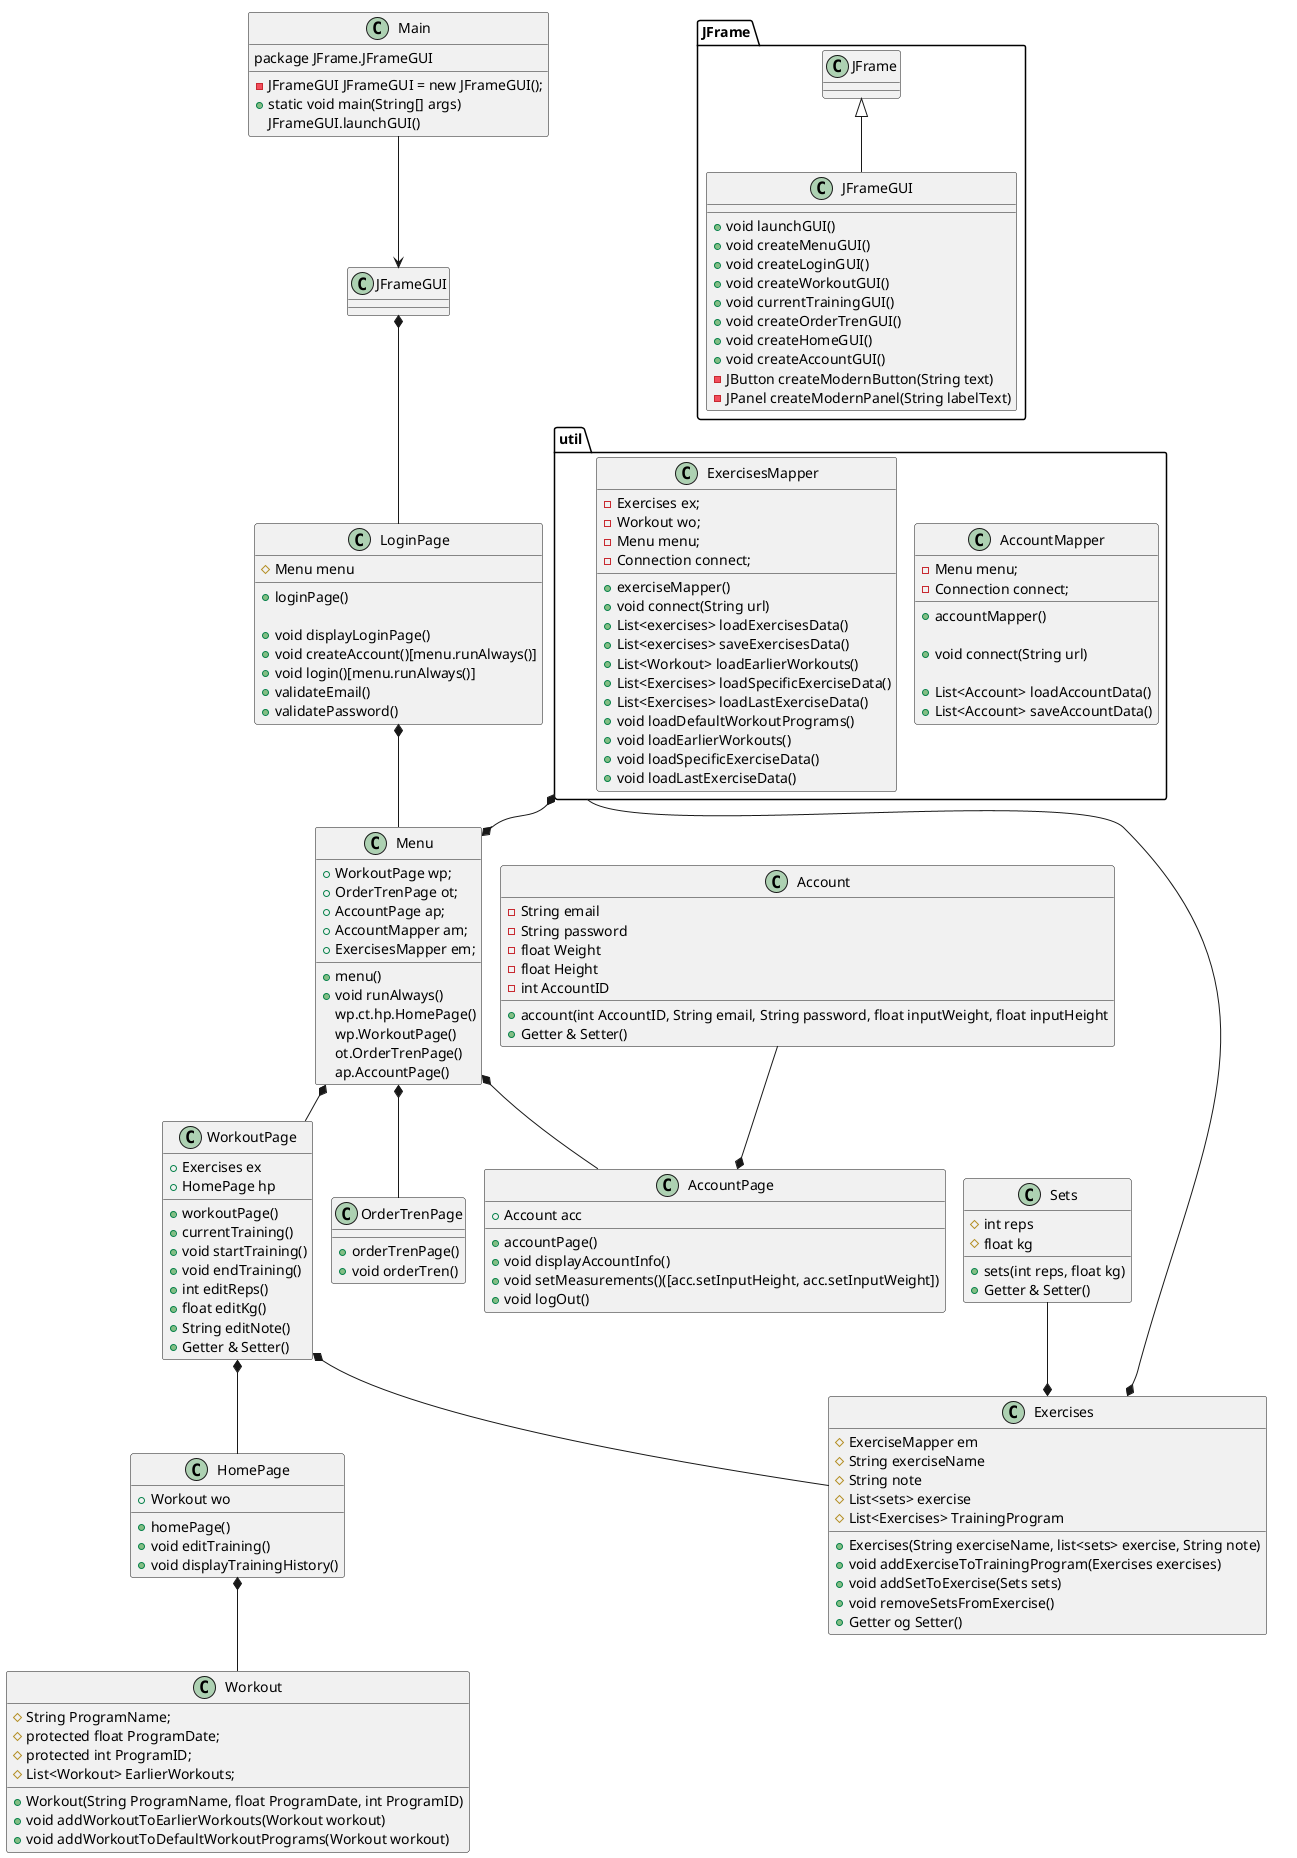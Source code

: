 @startuml
!pragma layout smetana


Main --> JFrameGUI
JFrameGUI *-- LoginPage
LoginPage *-- Menu
WorkoutPage *-- HomePage
HomePage *-- Workout
Menu *-- WorkoutPage
Menu *-- AccountPage
Menu *-- OrderTrenPage
Account --* AccountPage
WorkoutPage *-- Exercises
"util" *--* Menu
"util" --* Exercises
Sets --* Exercises

class Main {
package JFrame.JFrameGUI
- JFrameGUI JFrameGUI = new JFrameGUI();
+ static void main(String[] args)
JFrameGUI.launchGUI()

}
package JFrame{
class JFrameGUI extends JFrame  {
+ void launchGUI()
+ void createMenuGUI()
+ void createLoginGUI()
+ void createWorkoutGUI()
+ void currentTrainingGUI()
+ void createOrderTrenGUI()
+ void createHomeGUI()
+ void createAccountGUI()
- JButton createModernButton(String text)
- JPanel createModernPanel(String labelText)
}
}

class LoginPage {
# Menu menu

' Constructor
+ loginPage()

' Metoder
+ void displayLoginPage()
+ void createAccount()[menu.runAlways()]
+ void login()[menu.runAlways()]
+ validateEmail()
+ validatePassword()

}
class Menu {
+ WorkoutPage wp;
+ OrderTrenPage ot;
+ AccountPage ap;
+ AccountMapper am;
+ ExercisesMapper em;
+ menu()
+ void runAlways()
 wp.ct.hp.HomePage()
 wp.WorkoutPage()
 ot.OrderTrenPage()
 ap.AccountPage()


}
class HomePage{
+ Workout wo
+ homePage()
+ void editTraining()
+ void displayTrainingHistory()
}
class WorkoutPage {
+ workoutPage()
+ Exercises ex
+ HomePage hp
+ currentTraining()
+ void startTraining()
+ void endTraining()
+ int editReps()
+ float editKg()
+ String editNote()
+ Getter & Setter()



}


class AccountPage {
+ Account acc
+ accountPage()
+ void displayAccountInfo()
+ void setMeasurements()([acc.setInputHeight, acc.setInputWeight])
+ void logOut()

}
class OrderTrenPage {
+ orderTrenPage()
+ void orderTren()

}
class Exercises {
# ExerciseMapper em
+ Exercises(String exerciseName, list<sets> exercise, String note)
+ void addExerciseToTrainingProgram(Exercises exercises)
+ void addSetToExercise(Sets sets)
+ void removeSetsFromExercise()
# String exerciseName
# String note
# List<sets> exercise
# List<Exercises> TrainingProgram
+ Getter og Setter()


}

class Account {
- String email
- String password
- float Weight
- float Height
- int AccountID
+ account(int AccountID, String email, String password, float inputWeight, float inputHeight
+ Getter & Setter()

}
class Sets {
# int reps
# float kg

+ sets(int reps, float kg)
+ Getter & Setter()
}

class Workout {
# String ProgramName;
# protected float ProgramDate;
# protected int ProgramID;
# List<Workout> EarlierWorkouts;
+ Workout(String ProgramName, float ProgramDate, int ProgramID)
+ void addWorkoutToEarlierWorkouts(Workout workout)
+ void addWorkoutToDefaultWorkoutPrograms(Workout workout)
}

package "util" {
class AccountMapper {
- Menu menu;
- Connection connect;

+ accountMapper()

+ void connect(String url)

+List<Account> loadAccountData()
+List<Account> saveAccountData()
}


class ExercisesMapper {
- Exercises ex;
- Workout wo;
- Menu menu;
- Connection connect;

+ exerciseMapper()
+ void connect(String url)
+ List<exercises> loadExercisesData()
+ List<exercises> saveExercisesData()
+ List<Workout> loadEarlierWorkouts()
+ List<Exercises> loadSpecificExerciseData()
+ List<Exercises> loadLastExerciseData()
+ void loadDefaultWorkoutPrograms()
+ void loadEarlierWorkouts()
+ void loadSpecificExerciseData()
+ void loadLastExerciseData()
}

}
@enduml